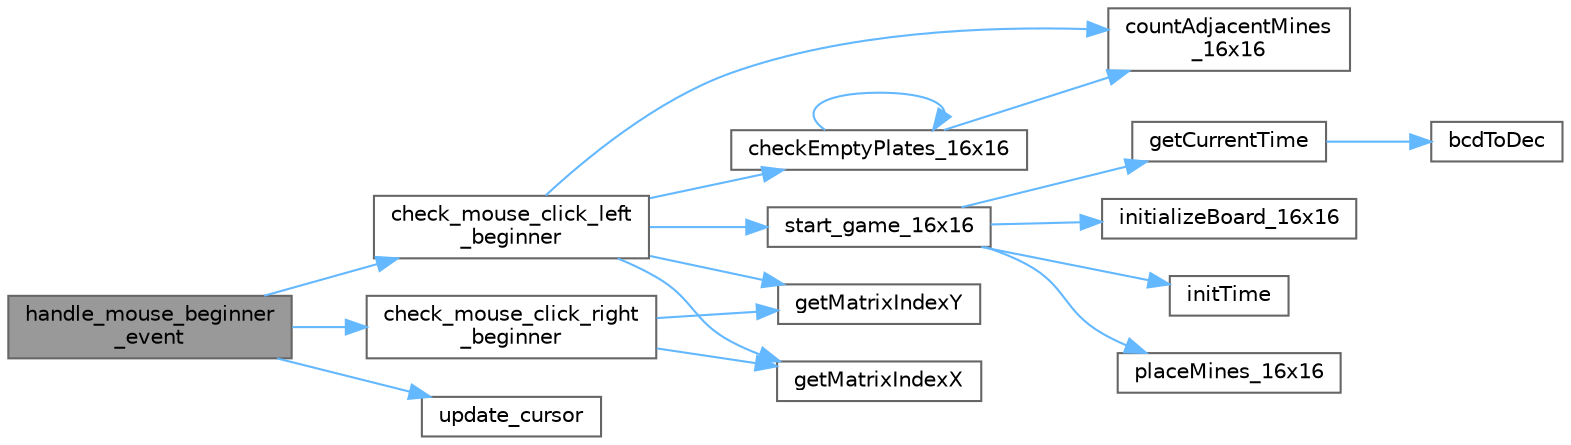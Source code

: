 digraph "handle_mouse_beginner_event"
{
 // LATEX_PDF_SIZE
  bgcolor="transparent";
  edge [fontname=Helvetica,fontsize=10,labelfontname=Helvetica,labelfontsize=10];
  node [fontname=Helvetica,fontsize=10,shape=box,height=0.2,width=0.4];
  rankdir="LR";
  Node1 [label="handle_mouse_beginner\l_event",height=0.2,width=0.4,color="gray40", fillcolor="grey60", style="filled", fontcolor="black",tooltip="This function handles the mouse event that occurs in the beginner game mode."];
  Node1 -> Node2 [color="steelblue1",style="solid"];
  Node2 [label="check_mouse_click_left\l_beginner",height=0.2,width=0.4,color="grey40", fillcolor="white", style="filled",URL="$game__state_8c.html#a1e3d437fbea0d84bafff6b2de26d35c3",tooltip="This function handles the left mouse click event and updates the game state accordingly."];
  Node2 -> Node3 [color="steelblue1",style="solid"];
  Node3 [label="checkEmptyPlates_16x16",height=0.2,width=0.4,color="grey40", fillcolor="white", style="filled",URL="$game__logic_8c.html#adb2ef2da3d123ce62419c96e83d269bd",tooltip="This function is responsible for checking and revealing empty plates in a 16x16 board."];
  Node3 -> Node3 [color="steelblue1",style="solid"];
  Node3 -> Node4 [color="steelblue1",style="solid"];
  Node4 [label="countAdjacentMines\l_16x16",height=0.2,width=0.4,color="grey40", fillcolor="white", style="filled",URL="$game__logic_8c.html#ab434e1aba7e5c2486a52999f7fb089e4",tooltip="This function calculates and returns the count of adjacent mines around a specified cell in a 16x16 b..."];
  Node2 -> Node4 [color="steelblue1",style="solid"];
  Node2 -> Node5 [color="steelblue1",style="solid"];
  Node5 [label="getMatrixIndexX",height=0.2,width=0.4,color="grey40", fillcolor="white", style="filled",URL="$game__logic_8c.html#acfce30c20d501c583e678a8bbe6329bf",tooltip="This function is used to calculate the matrix index based on a given x-coordinate."];
  Node2 -> Node6 [color="steelblue1",style="solid"];
  Node6 [label="getMatrixIndexY",height=0.2,width=0.4,color="grey40", fillcolor="white", style="filled",URL="$game__logic_8c.html#a607fbfedd398a7bbd0db46efa2519c3b",tooltip="This function is used to calculate the matrix index based on a given y-coordinate."];
  Node2 -> Node7 [color="steelblue1",style="solid"];
  Node7 [label="start_game_16x16",height=0.2,width=0.4,color="grey40", fillcolor="white", style="filled",URL="$game__state_8c.html#a814afd9aa373a35da8e7498906b94d62",tooltip="This function starts a game with a 16x16 grid. Initializes the game timer, sets the number of tiles i..."];
  Node7 -> Node8 [color="steelblue1",style="solid"];
  Node8 [label="getCurrentTime",height=0.2,width=0.4,color="grey40", fillcolor="white", style="filled",URL="$rtc_8c.html#ae8aba83225f6193ec169c4fc41f3f3cb",tooltip="Get the current time and date."];
  Node8 -> Node9 [color="steelblue1",style="solid"];
  Node9 [label="bcdToDec",height=0.2,width=0.4,color="grey40", fillcolor="white", style="filled",URL="$rtc_8c.html#abc57bf2c447b1860df7493b3222c3a43",tooltip="Converts values from bcd to decimal."];
  Node7 -> Node10 [color="steelblue1",style="solid"];
  Node10 [label="initializeBoard_16x16",height=0.2,width=0.4,color="grey40", fillcolor="white", style="filled",URL="$game__logic_8c.html#a469350b8ffa0e62ba116f9077c76a775",tooltip="This function is used to initialize a 16x16 board with default values."];
  Node7 -> Node11 [color="steelblue1",style="solid"];
  Node11 [label="initTime",height=0.2,width=0.4,color="grey40", fillcolor="white", style="filled",URL="$rtc_8c.html#a146e69d1601c86471739a6d5a0ad14c9",tooltip="Initializes the Time struct."];
  Node7 -> Node12 [color="steelblue1",style="solid"];
  Node12 [label="placeMines_16x16",height=0.2,width=0.4,color="grey40", fillcolor="white", style="filled",URL="$game__logic_8c.html#a5a896153d6c6b46f0181aac94fb949b3",tooltip="This function is used to randomly place mines on a 16x16 board."];
  Node1 -> Node13 [color="steelblue1",style="solid"];
  Node13 [label="check_mouse_click_right\l_beginner",height=0.2,width=0.4,color="grey40", fillcolor="white", style="filled",URL="$game__state_8c.html#afb8b15ae86a02d10786cbe38e9537b4c",tooltip="This function handles the right mouse click event and updates the game state accordingly."];
  Node13 -> Node5 [color="steelblue1",style="solid"];
  Node13 -> Node6 [color="steelblue1",style="solid"];
  Node1 -> Node14 [color="steelblue1",style="solid"];
  Node14 [label="update_cursor",height=0.2,width=0.4,color="grey40", fillcolor="white", style="filled",URL="$game__state_8c.html#a29568e025250a8489157bc1edb122f33",tooltip="This function updates the position of the cursor based on the provided movement values."];
}

